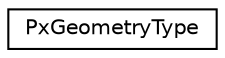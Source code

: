 digraph "Graphical Class Hierarchy"
{
  edge [fontname="Helvetica",fontsize="10",labelfontname="Helvetica",labelfontsize="10"];
  node [fontname="Helvetica",fontsize="10",shape=record];
  rankdir="LR";
  Node0 [label="PxGeometryType",height=0.2,width=0.4,color="black", fillcolor="white", style="filled",URL="$structPxGeometryType.html",tooltip="A geometry type. "];
}
